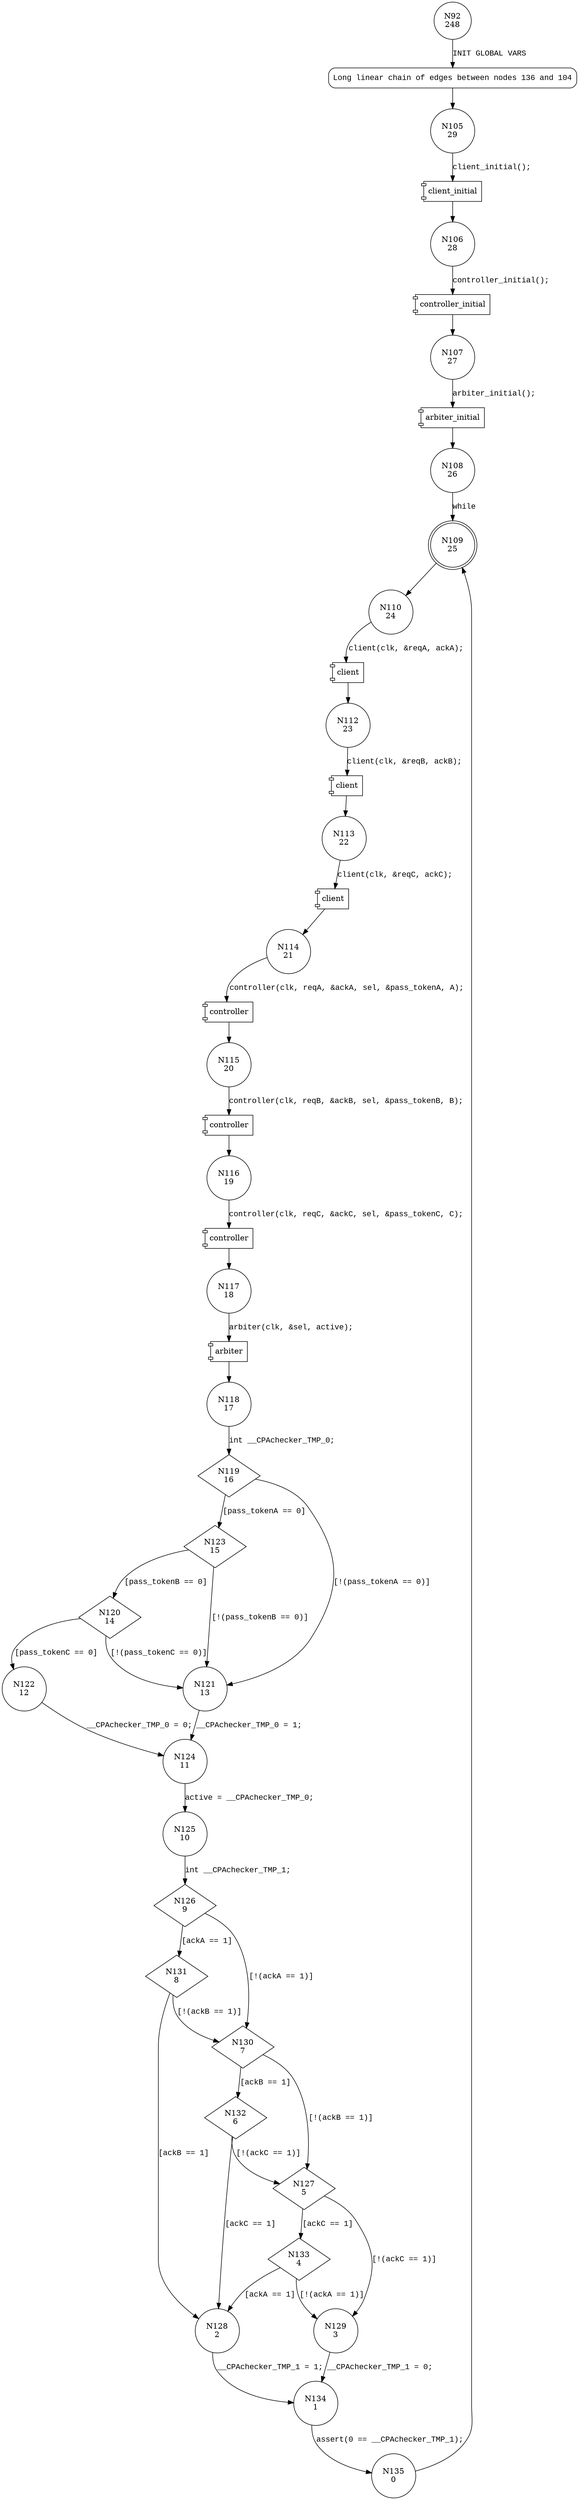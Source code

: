 digraph main {
92 [shape="circle" label="N92\n248"]
136 [shape="circle" label="N136\n247"]
105 [shape="circle" label="N105\n29"]
106 [shape="circle" label="N106\n28"]
107 [shape="circle" label="N107\n27"]
108 [shape="circle" label="N108\n26"]
109 [shape="doublecircle" label="N109\n25"]
110 [shape="circle" label="N110\n24"]
112 [shape="circle" label="N112\n23"]
113 [shape="circle" label="N113\n22"]
114 [shape="circle" label="N114\n21"]
115 [shape="circle" label="N115\n20"]
116 [shape="circle" label="N116\n19"]
117 [shape="circle" label="N117\n18"]
118 [shape="circle" label="N118\n17"]
119 [shape="diamond" label="N119\n16"]
123 [shape="diamond" label="N123\n15"]
121 [shape="circle" label="N121\n13"]
124 [shape="circle" label="N124\n11"]
125 [shape="circle" label="N125\n10"]
126 [shape="diamond" label="N126\n9"]
131 [shape="diamond" label="N131\n8"]
130 [shape="diamond" label="N130\n7"]
132 [shape="diamond" label="N132\n6"]
127 [shape="diamond" label="N127\n5"]
133 [shape="diamond" label="N133\n4"]
129 [shape="circle" label="N129\n3"]
134 [shape="circle" label="N134\n1"]
135 [shape="circle" label="N135\n0"]
128 [shape="circle" label="N128\n2"]
120 [shape="diamond" label="N120\n14"]
122 [shape="circle" label="N122\n12"]
136 [style="filled,bold" penwidth="1" fillcolor="white" fontname="Courier New" shape="Mrecord" label="Long linear chain of edges between nodes 136 and 104"]
136 -> 105[label=""]
92 -> 136 [label="INIT GLOBAL VARS" fontname="Courier New"]
100001 [shape="component" label="client_initial"]
105 -> 100001 [label="client_initial();" fontname="Courier New"]
100001 -> 106 [label="" fontname="Courier New"]
100002 [shape="component" label="controller_initial"]
106 -> 100002 [label="controller_initial();" fontname="Courier New"]
100002 -> 107 [label="" fontname="Courier New"]
100003 [shape="component" label="arbiter_initial"]
107 -> 100003 [label="arbiter_initial();" fontname="Courier New"]
100003 -> 108 [label="" fontname="Courier New"]
109 -> 110 [label="" fontname="Courier New"]
100004 [shape="component" label="client"]
110 -> 100004 [label="client(clk, &reqA, ackA);" fontname="Courier New"]
100004 -> 112 [label="" fontname="Courier New"]
100005 [shape="component" label="client"]
112 -> 100005 [label="client(clk, &reqB, ackB);" fontname="Courier New"]
100005 -> 113 [label="" fontname="Courier New"]
100006 [shape="component" label="client"]
113 -> 100006 [label="client(clk, &reqC, ackC);" fontname="Courier New"]
100006 -> 114 [label="" fontname="Courier New"]
100007 [shape="component" label="controller"]
114 -> 100007 [label="controller(clk, reqA, &ackA, sel, &pass_tokenA, A);" fontname="Courier New"]
100007 -> 115 [label="" fontname="Courier New"]
100008 [shape="component" label="controller"]
115 -> 100008 [label="controller(clk, reqB, &ackB, sel, &pass_tokenB, B);" fontname="Courier New"]
100008 -> 116 [label="" fontname="Courier New"]
100009 [shape="component" label="controller"]
116 -> 100009 [label="controller(clk, reqC, &ackC, sel, &pass_tokenC, C);" fontname="Courier New"]
100009 -> 117 [label="" fontname="Courier New"]
100010 [shape="component" label="arbiter"]
117 -> 100010 [label="arbiter(clk, &sel, active);" fontname="Courier New"]
100010 -> 118 [label="" fontname="Courier New"]
119 -> 123 [label="[pass_tokenA == 0]" fontname="Courier New"]
119 -> 121 [label="[!(pass_tokenA == 0)]" fontname="Courier New"]
121 -> 124 [label="__CPAchecker_TMP_0 = 1;" fontname="Courier New"]
124 -> 125 [label="active = __CPAchecker_TMP_0;" fontname="Courier New"]
126 -> 131 [label="[ackA == 1]" fontname="Courier New"]
126 -> 130 [label="[!(ackA == 1)]" fontname="Courier New"]
130 -> 132 [label="[ackB == 1]" fontname="Courier New"]
130 -> 127 [label="[!(ackB == 1)]" fontname="Courier New"]
127 -> 133 [label="[ackC == 1]" fontname="Courier New"]
127 -> 129 [label="[!(ackC == 1)]" fontname="Courier New"]
129 -> 134 [label="__CPAchecker_TMP_1 = 0;" fontname="Courier New"]
134 -> 135 [label="assert(0 == __CPAchecker_TMP_1);" fontname="Courier New"]
133 -> 128 [label="[ackA == 1]" fontname="Courier New"]
133 -> 129 [label="[!(ackA == 1)]" fontname="Courier New"]
128 -> 134 [label="__CPAchecker_TMP_1 = 1;" fontname="Courier New"]
132 -> 128 [label="[ackC == 1]" fontname="Courier New"]
132 -> 127 [label="[!(ackC == 1)]" fontname="Courier New"]
131 -> 128 [label="[ackB == 1]" fontname="Courier New"]
131 -> 130 [label="[!(ackB == 1)]" fontname="Courier New"]
123 -> 120 [label="[pass_tokenB == 0]" fontname="Courier New"]
123 -> 121 [label="[!(pass_tokenB == 0)]" fontname="Courier New"]
120 -> 122 [label="[pass_tokenC == 0]" fontname="Courier New"]
120 -> 121 [label="[!(pass_tokenC == 0)]" fontname="Courier New"]
108 -> 109 [label="while" fontname="Courier New"]
118 -> 119 [label="int __CPAchecker_TMP_0;" fontname="Courier New"]
125 -> 126 [label="int __CPAchecker_TMP_1;" fontname="Courier New"]
135 -> 109 [label="" fontname="Courier New"]
122 -> 124 [label="__CPAchecker_TMP_0 = 0;" fontname="Courier New"]
}